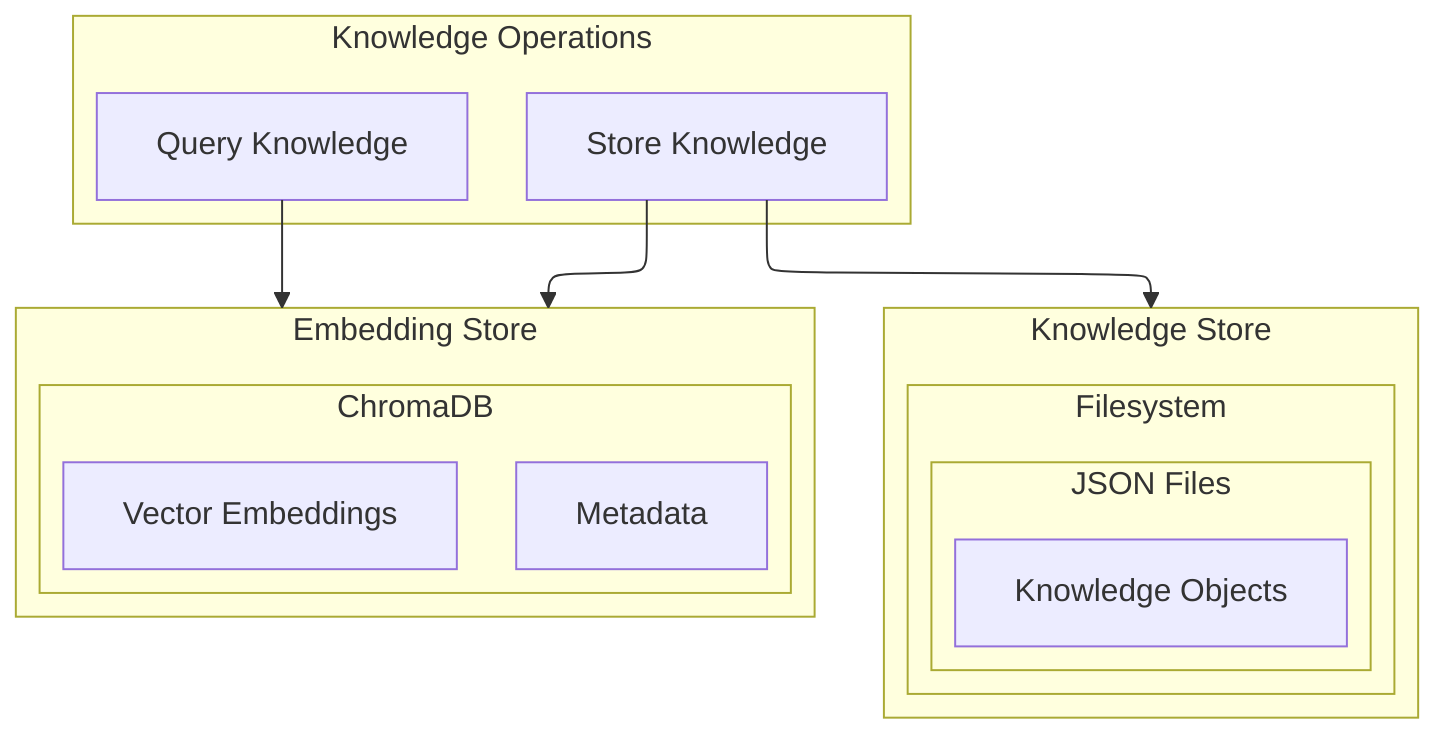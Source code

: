 ---
config:
  layout: elk
---
graph TD
    subgraph "Knowledge Operations"
        Store[Store Knowledge]
        Query[Query Knowledge]
    end

    subgraph KS["Knowledge Store"]
        subgraph "Filesystem"
            subgraph "JSON Files"
                KO[Knowledge Objects]
            end
        end
    end

    subgraph ES["Embedding Store"]
        subgraph "ChromaDB"
            VE[Vector Embeddings]
            MD[Metadata]
        end
    end

    Store --> KS
    Store --> ES
    Query --> ES
